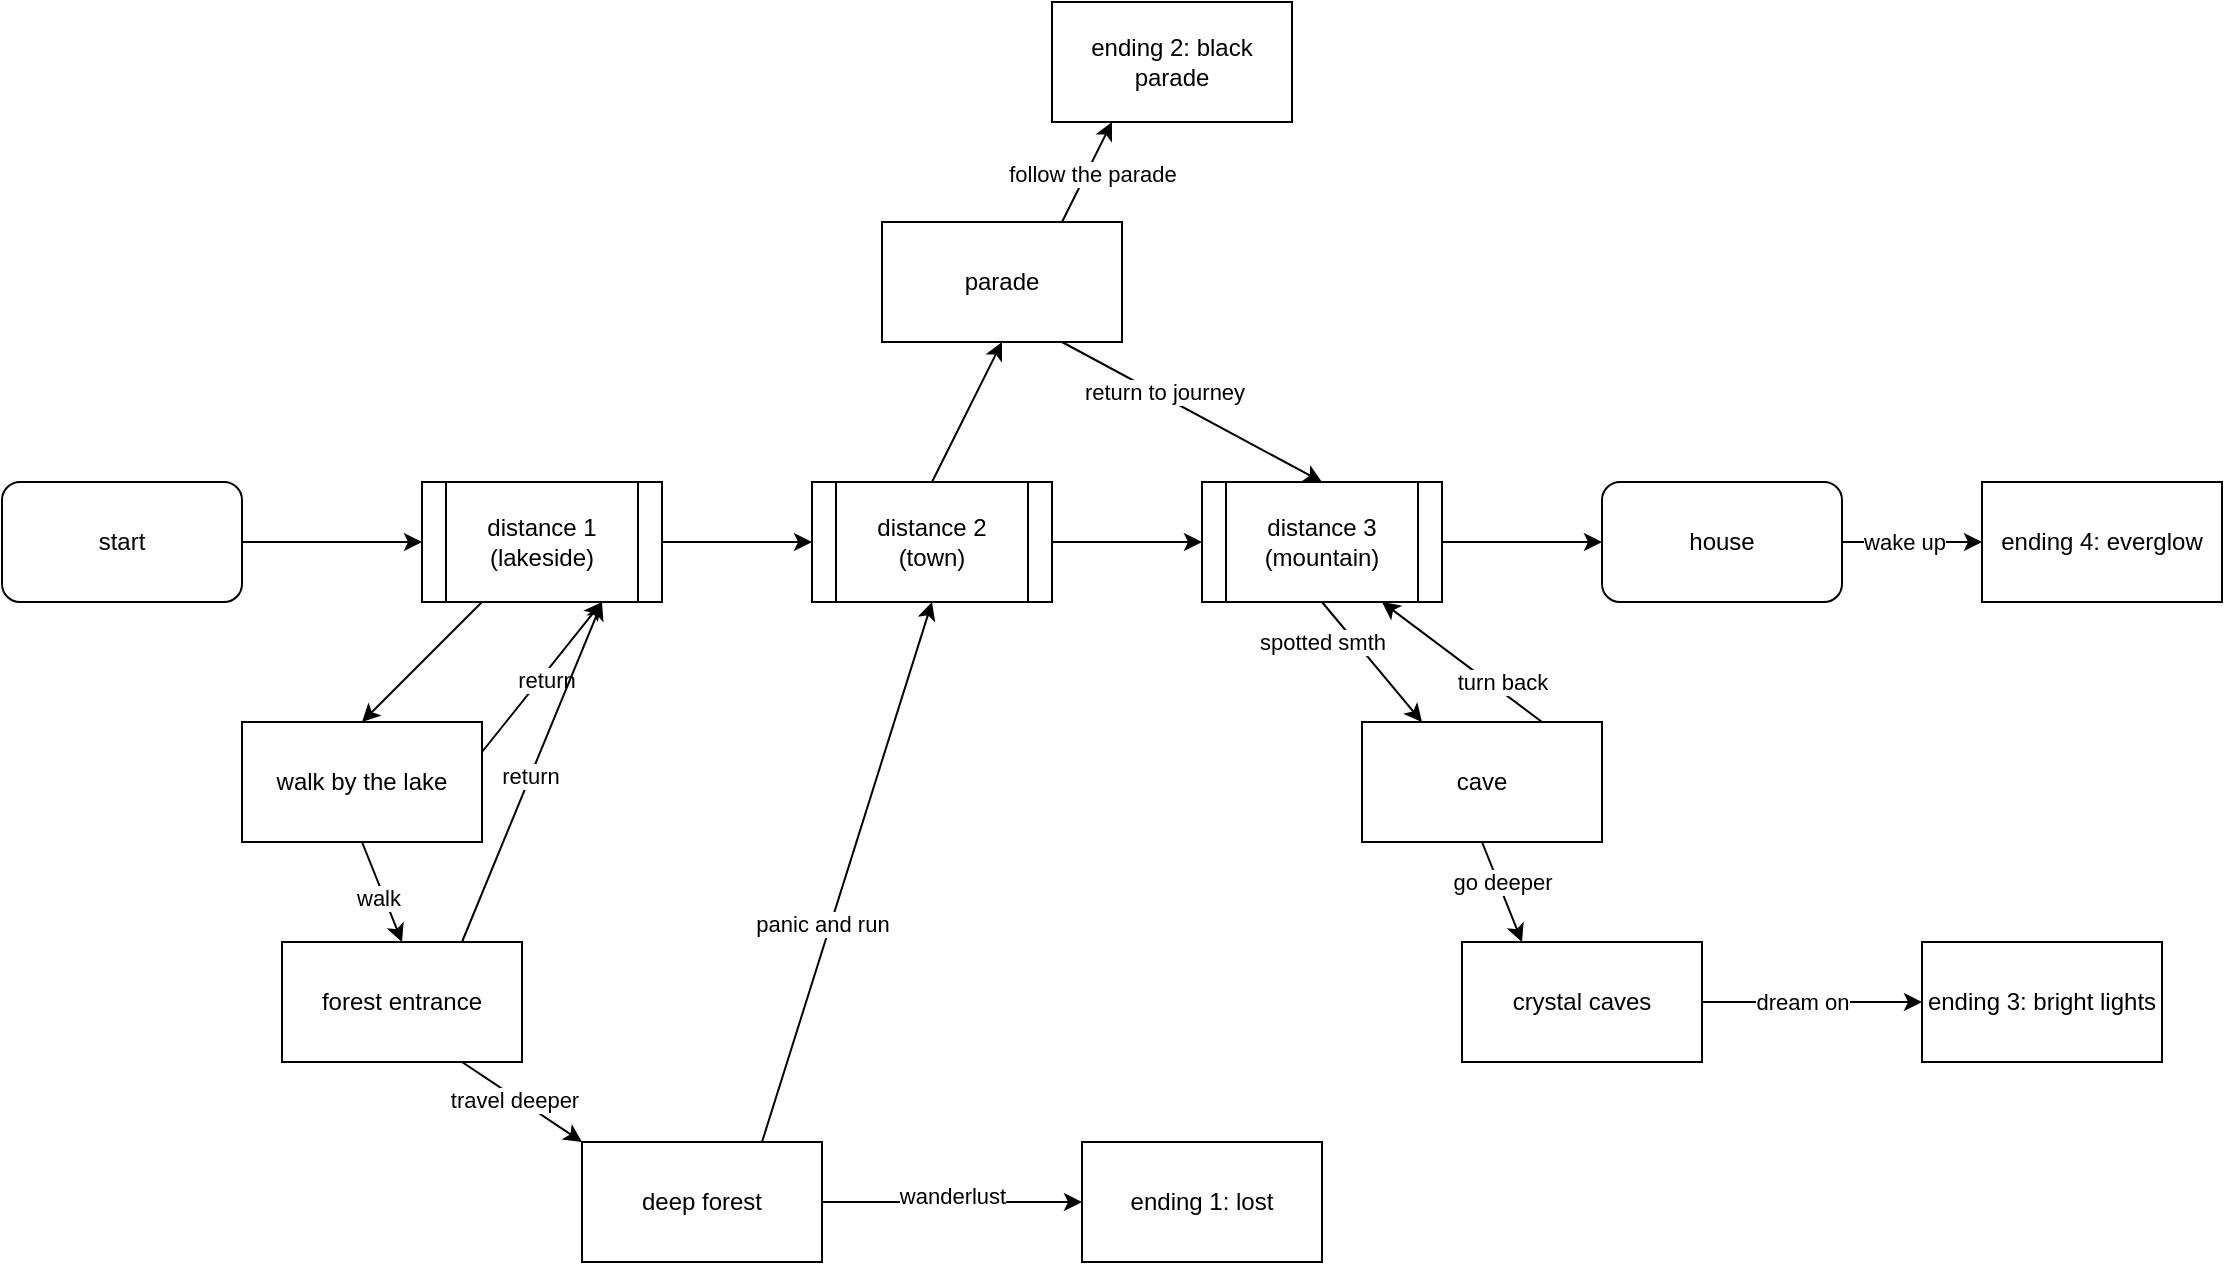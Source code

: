 <mxfile version="24.7.17">
  <diagram name="Page-1" id="yzW9OX0updzHegiOxhuo">
    <mxGraphModel dx="1500" dy="899" grid="1" gridSize="10" guides="1" tooltips="1" connect="1" arrows="1" fold="1" page="1" pageScale="1" pageWidth="850" pageHeight="1100" math="0" shadow="0">
      <root>
        <mxCell id="0" />
        <mxCell id="1" parent="0" />
        <mxCell id="oqTlFT8XGrWvfrj8nNdM-4" style="edgeStyle=orthogonalEdgeStyle;rounded=0;orthogonalLoop=1;jettySize=auto;html=1;exitX=1;exitY=0.5;exitDx=0;exitDy=0;entryX=0;entryY=0.5;entryDx=0;entryDy=0;" parent="1" source="oqTlFT8XGrWvfrj8nNdM-1" target="oqTlFT8XGrWvfrj8nNdM-3" edge="1">
          <mxGeometry relative="1" as="geometry" />
        </mxCell>
        <mxCell id="oqTlFT8XGrWvfrj8nNdM-1" value="start" style="rounded=1;whiteSpace=wrap;html=1;" parent="1" vertex="1">
          <mxGeometry x="110" y="280" width="120" height="60" as="geometry" />
        </mxCell>
        <mxCell id="oqTlFT8XGrWvfrj8nNdM-12" style="rounded=0;orthogonalLoop=1;jettySize=auto;html=1;exitX=0.25;exitY=1;exitDx=0;exitDy=0;entryX=0.5;entryY=0;entryDx=0;entryDy=0;" parent="1" source="oqTlFT8XGrWvfrj8nNdM-3" target="oqTlFT8XGrWvfrj8nNdM-11" edge="1">
          <mxGeometry relative="1" as="geometry" />
        </mxCell>
        <mxCell id="oqTlFT8XGrWvfrj8nNdM-3" value="distance 1&lt;br&gt;(lakeside)" style="shape=process;whiteSpace=wrap;html=1;backgroundOutline=1;" parent="1" vertex="1">
          <mxGeometry x="320" y="280" width="120" height="60" as="geometry" />
        </mxCell>
        <mxCell id="oqTlFT8XGrWvfrj8nNdM-8" style="edgeStyle=orthogonalEdgeStyle;rounded=0;orthogonalLoop=1;jettySize=auto;html=1;exitX=1;exitY=0.5;exitDx=0;exitDy=0;entryX=0;entryY=0.5;entryDx=0;entryDy=0;" parent="1" source="oqTlFT8XGrWvfrj8nNdM-5" target="oqTlFT8XGrWvfrj8nNdM-7" edge="1">
          <mxGeometry relative="1" as="geometry" />
        </mxCell>
        <mxCell id="oqTlFT8XGrWvfrj8nNdM-5" value="distance 2&lt;br&gt;(town)" style="shape=process;whiteSpace=wrap;html=1;backgroundOutline=1;" parent="1" vertex="1">
          <mxGeometry x="515" y="280" width="120" height="60" as="geometry" />
        </mxCell>
        <mxCell id="oqTlFT8XGrWvfrj8nNdM-6" style="edgeStyle=orthogonalEdgeStyle;rounded=0;orthogonalLoop=1;jettySize=auto;html=1;entryX=0;entryY=0.5;entryDx=0;entryDy=0;exitX=1;exitY=0.5;exitDx=0;exitDy=0;" parent="1" source="oqTlFT8XGrWvfrj8nNdM-3" target="oqTlFT8XGrWvfrj8nNdM-5" edge="1">
          <mxGeometry relative="1" as="geometry">
            <mxPoint x="460" y="280" as="sourcePoint" />
          </mxGeometry>
        </mxCell>
        <mxCell id="oqTlFT8XGrWvfrj8nNdM-10" style="edgeStyle=orthogonalEdgeStyle;rounded=0;orthogonalLoop=1;jettySize=auto;html=1;exitX=1;exitY=0.5;exitDx=0;exitDy=0;entryX=0;entryY=0.5;entryDx=0;entryDy=0;" parent="1" source="oqTlFT8XGrWvfrj8nNdM-7" target="oqTlFT8XGrWvfrj8nNdM-9" edge="1">
          <mxGeometry relative="1" as="geometry" />
        </mxCell>
        <mxCell id="oqTlFT8XGrWvfrj8nNdM-21" style="rounded=0;orthogonalLoop=1;jettySize=auto;html=1;exitX=0.5;exitY=1;exitDx=0;exitDy=0;entryX=0.25;entryY=0;entryDx=0;entryDy=0;" parent="1" source="oqTlFT8XGrWvfrj8nNdM-7" target="oqTlFT8XGrWvfrj8nNdM-41" edge="1">
          <mxGeometry relative="1" as="geometry">
            <mxPoint x="860" y="450" as="targetPoint" />
          </mxGeometry>
        </mxCell>
        <mxCell id="oqTlFT8XGrWvfrj8nNdM-50" value="spotted smth" style="edgeLabel;html=1;align=center;verticalAlign=middle;resizable=0;points=[];" parent="oqTlFT8XGrWvfrj8nNdM-21" vertex="1" connectable="0">
          <mxGeometry x="0.063" y="-3" relative="1" as="geometry">
            <mxPoint x="-25" y="-14" as="offset" />
          </mxGeometry>
        </mxCell>
        <mxCell id="oqTlFT8XGrWvfrj8nNdM-7" value="distance 3&lt;br&gt;(mountain)" style="shape=process;whiteSpace=wrap;html=1;backgroundOutline=1;" parent="1" vertex="1">
          <mxGeometry x="710" y="280" width="120" height="60" as="geometry" />
        </mxCell>
        <mxCell id="oqTlFT8XGrWvfrj8nNdM-40" style="edgeStyle=orthogonalEdgeStyle;rounded=0;orthogonalLoop=1;jettySize=auto;html=1;exitX=1;exitY=0.5;exitDx=0;exitDy=0;entryX=0;entryY=0.5;entryDx=0;entryDy=0;" parent="1" source="oqTlFT8XGrWvfrj8nNdM-9" target="oqTlFT8XGrWvfrj8nNdM-39" edge="1">
          <mxGeometry relative="1" as="geometry" />
        </mxCell>
        <mxCell id="oqTlFT8XGrWvfrj8nNdM-54" value="wake up" style="edgeLabel;html=1;align=center;verticalAlign=middle;resizable=0;points=[];" parent="oqTlFT8XGrWvfrj8nNdM-40" vertex="1" connectable="0">
          <mxGeometry x="-0.114" y="4" relative="1" as="geometry">
            <mxPoint y="4" as="offset" />
          </mxGeometry>
        </mxCell>
        <mxCell id="oqTlFT8XGrWvfrj8nNdM-9" value="house" style="rounded=1;whiteSpace=wrap;html=1;" parent="1" vertex="1">
          <mxGeometry x="910" y="280" width="120" height="60" as="geometry" />
        </mxCell>
        <mxCell id="oqTlFT8XGrWvfrj8nNdM-23" style="rounded=0;orthogonalLoop=1;jettySize=auto;html=1;exitX=1;exitY=0.25;exitDx=0;exitDy=0;entryX=0.75;entryY=1;entryDx=0;entryDy=0;" parent="1" source="oqTlFT8XGrWvfrj8nNdM-11" target="oqTlFT8XGrWvfrj8nNdM-3" edge="1">
          <mxGeometry relative="1" as="geometry" />
        </mxCell>
        <mxCell id="oqTlFT8XGrWvfrj8nNdM-24" value="return" style="edgeLabel;html=1;align=center;verticalAlign=middle;resizable=0;points=[];" parent="oqTlFT8XGrWvfrj8nNdM-23" vertex="1" connectable="0">
          <mxGeometry x="-0.013" y="-3" relative="1" as="geometry">
            <mxPoint y="-1" as="offset" />
          </mxGeometry>
        </mxCell>
        <mxCell id="oqTlFT8XGrWvfrj8nNdM-29" style="rounded=0;orthogonalLoop=1;jettySize=auto;html=1;exitX=0.5;exitY=1;exitDx=0;exitDy=0;entryX=0.5;entryY=0;entryDx=0;entryDy=0;" parent="1" source="oqTlFT8XGrWvfrj8nNdM-11" target="oqTlFT8XGrWvfrj8nNdM-25" edge="1">
          <mxGeometry relative="1" as="geometry" />
        </mxCell>
        <mxCell id="oqTlFT8XGrWvfrj8nNdM-30" value="walk" style="edgeLabel;html=1;align=center;verticalAlign=middle;resizable=0;points=[];" parent="oqTlFT8XGrWvfrj8nNdM-29" vertex="1" connectable="0">
          <mxGeometry x="0.069" y="-3" relative="1" as="geometry">
            <mxPoint as="offset" />
          </mxGeometry>
        </mxCell>
        <mxCell id="oqTlFT8XGrWvfrj8nNdM-11" value="walk by the lake" style="rounded=0;whiteSpace=wrap;html=1;" parent="1" vertex="1">
          <mxGeometry x="230" y="400" width="120" height="60" as="geometry" />
        </mxCell>
        <mxCell id="oqTlFT8XGrWvfrj8nNdM-13" style="rounded=0;orthogonalLoop=1;jettySize=auto;html=1;exitX=0.5;exitY=0;exitDx=0;exitDy=0;entryX=0.5;entryY=1;entryDx=0;entryDy=0;" parent="1" source="oqTlFT8XGrWvfrj8nNdM-5" target="oqTlFT8XGrWvfrj8nNdM-14" edge="1">
          <mxGeometry relative="1" as="geometry">
            <mxPoint x="580" y="280" as="sourcePoint" />
          </mxGeometry>
        </mxCell>
        <mxCell id="oqTlFT8XGrWvfrj8nNdM-15" style="rounded=0;orthogonalLoop=1;jettySize=auto;html=1;exitX=0.75;exitY=1;exitDx=0;exitDy=0;entryX=0.5;entryY=0;entryDx=0;entryDy=0;" parent="1" source="oqTlFT8XGrWvfrj8nNdM-14" target="oqTlFT8XGrWvfrj8nNdM-7" edge="1">
          <mxGeometry relative="1" as="geometry" />
        </mxCell>
        <mxCell id="oqTlFT8XGrWvfrj8nNdM-19" value="return to journey" style="edgeLabel;html=1;align=center;verticalAlign=middle;resizable=0;points=[];" parent="oqTlFT8XGrWvfrj8nNdM-15" vertex="1" connectable="0">
          <mxGeometry x="-0.242" y="2" relative="1" as="geometry">
            <mxPoint as="offset" />
          </mxGeometry>
        </mxCell>
        <mxCell id="oqTlFT8XGrWvfrj8nNdM-16" style="rounded=0;orthogonalLoop=1;jettySize=auto;html=1;exitX=0.75;exitY=0;exitDx=0;exitDy=0;entryX=0.25;entryY=1;entryDx=0;entryDy=0;" parent="1" source="oqTlFT8XGrWvfrj8nNdM-14" target="oqTlFT8XGrWvfrj8nNdM-17" edge="1">
          <mxGeometry relative="1" as="geometry">
            <mxPoint x="680" y="100" as="targetPoint" />
          </mxGeometry>
        </mxCell>
        <mxCell id="oqTlFT8XGrWvfrj8nNdM-20" value="follow the parade" style="edgeLabel;html=1;align=center;verticalAlign=middle;resizable=0;points=[];" parent="oqTlFT8XGrWvfrj8nNdM-16" vertex="1" connectable="0">
          <mxGeometry x="0.018" y="-2" relative="1" as="geometry">
            <mxPoint as="offset" />
          </mxGeometry>
        </mxCell>
        <mxCell id="oqTlFT8XGrWvfrj8nNdM-14" value="parade" style="rounded=0;whiteSpace=wrap;html=1;" parent="1" vertex="1">
          <mxGeometry x="550" y="150" width="120" height="60" as="geometry" />
        </mxCell>
        <mxCell id="oqTlFT8XGrWvfrj8nNdM-17" value="ending 2: black parade" style="rounded=0;whiteSpace=wrap;html=1;" parent="1" vertex="1">
          <mxGeometry x="635" y="40" width="120" height="60" as="geometry" />
        </mxCell>
        <mxCell id="oqTlFT8XGrWvfrj8nNdM-28" style="rounded=0;orthogonalLoop=1;jettySize=auto;html=1;exitX=0.75;exitY=1;exitDx=0;exitDy=0;entryX=0;entryY=0;entryDx=0;entryDy=0;" parent="1" source="oqTlFT8XGrWvfrj8nNdM-25" target="oqTlFT8XGrWvfrj8nNdM-26" edge="1">
          <mxGeometry relative="1" as="geometry" />
        </mxCell>
        <mxCell id="oqTlFT8XGrWvfrj8nNdM-34" value="travel deeper" style="edgeLabel;html=1;align=center;verticalAlign=middle;resizable=0;points=[];" parent="oqTlFT8XGrWvfrj8nNdM-28" vertex="1" connectable="0">
          <mxGeometry x="-0.107" y="-1" relative="1" as="geometry">
            <mxPoint as="offset" />
          </mxGeometry>
        </mxCell>
        <mxCell id="oqTlFT8XGrWvfrj8nNdM-31" style="rounded=0;orthogonalLoop=1;jettySize=auto;html=1;exitX=0.75;exitY=0;exitDx=0;exitDy=0;entryX=0.75;entryY=1;entryDx=0;entryDy=0;" parent="1" source="oqTlFT8XGrWvfrj8nNdM-25" target="oqTlFT8XGrWvfrj8nNdM-3" edge="1">
          <mxGeometry relative="1" as="geometry" />
        </mxCell>
        <mxCell id="oqTlFT8XGrWvfrj8nNdM-33" value="return" style="edgeLabel;html=1;align=center;verticalAlign=middle;resizable=0;points=[];" parent="oqTlFT8XGrWvfrj8nNdM-31" vertex="1" connectable="0">
          <mxGeometry x="-0.028" relative="1" as="geometry">
            <mxPoint as="offset" />
          </mxGeometry>
        </mxCell>
        <mxCell id="oqTlFT8XGrWvfrj8nNdM-25" value="forest entrance" style="rounded=0;whiteSpace=wrap;html=1;" parent="1" vertex="1">
          <mxGeometry x="250" y="510" width="120" height="60" as="geometry" />
        </mxCell>
        <mxCell id="oqTlFT8XGrWvfrj8nNdM-27" style="rounded=0;orthogonalLoop=1;jettySize=auto;html=1;exitX=0.75;exitY=0;exitDx=0;exitDy=0;entryX=0.5;entryY=1;entryDx=0;entryDy=0;" parent="1" source="oqTlFT8XGrWvfrj8nNdM-26" target="oqTlFT8XGrWvfrj8nNdM-5" edge="1">
          <mxGeometry relative="1" as="geometry" />
        </mxCell>
        <mxCell id="oqTlFT8XGrWvfrj8nNdM-32" value="panic and run" style="edgeLabel;html=1;align=center;verticalAlign=middle;resizable=0;points=[];" parent="oqTlFT8XGrWvfrj8nNdM-27" vertex="1" connectable="0">
          <mxGeometry x="-0.645" y="3" relative="1" as="geometry">
            <mxPoint x="18" y="-61" as="offset" />
          </mxGeometry>
        </mxCell>
        <mxCell id="oqTlFT8XGrWvfrj8nNdM-35" style="edgeStyle=orthogonalEdgeStyle;rounded=0;orthogonalLoop=1;jettySize=auto;html=1;exitX=1;exitY=0.5;exitDx=0;exitDy=0;entryX=0;entryY=0.5;entryDx=0;entryDy=0;" parent="1" source="oqTlFT8XGrWvfrj8nNdM-26" target="oqTlFT8XGrWvfrj8nNdM-36" edge="1">
          <mxGeometry relative="1" as="geometry">
            <mxPoint x="610" y="640" as="targetPoint" />
          </mxGeometry>
        </mxCell>
        <mxCell id="oqTlFT8XGrWvfrj8nNdM-49" value="wanderlust" style="edgeLabel;html=1;align=center;verticalAlign=middle;resizable=0;points=[];" parent="oqTlFT8XGrWvfrj8nNdM-35" vertex="1" connectable="0">
          <mxGeometry y="3" relative="1" as="geometry">
            <mxPoint as="offset" />
          </mxGeometry>
        </mxCell>
        <mxCell id="oqTlFT8XGrWvfrj8nNdM-26" value="deep forest" style="rounded=0;whiteSpace=wrap;html=1;" parent="1" vertex="1">
          <mxGeometry x="400" y="610" width="120" height="60" as="geometry" />
        </mxCell>
        <mxCell id="oqTlFT8XGrWvfrj8nNdM-36" value="ending 1: lost" style="rounded=0;whiteSpace=wrap;html=1;" parent="1" vertex="1">
          <mxGeometry x="650" y="610" width="120" height="60" as="geometry" />
        </mxCell>
        <mxCell id="oqTlFT8XGrWvfrj8nNdM-39" value="ending 4: everglow" style="rounded=0;whiteSpace=wrap;html=1;" parent="1" vertex="1">
          <mxGeometry x="1100" y="280" width="120" height="60" as="geometry" />
        </mxCell>
        <mxCell id="oqTlFT8XGrWvfrj8nNdM-42" style="rounded=0;orthogonalLoop=1;jettySize=auto;html=1;exitX=0.75;exitY=0;exitDx=0;exitDy=0;entryX=0.75;entryY=1;entryDx=0;entryDy=0;" parent="1" source="oqTlFT8XGrWvfrj8nNdM-41" target="oqTlFT8XGrWvfrj8nNdM-7" edge="1">
          <mxGeometry relative="1" as="geometry" />
        </mxCell>
        <mxCell id="oqTlFT8XGrWvfrj8nNdM-51" value="turn back" style="edgeLabel;html=1;align=center;verticalAlign=middle;resizable=0;points=[];" parent="oqTlFT8XGrWvfrj8nNdM-42" vertex="1" connectable="0">
          <mxGeometry x="-0.071" y="-2" relative="1" as="geometry">
            <mxPoint x="16" y="9" as="offset" />
          </mxGeometry>
        </mxCell>
        <mxCell id="oqTlFT8XGrWvfrj8nNdM-44" style="rounded=0;orthogonalLoop=1;jettySize=auto;html=1;exitX=0.5;exitY=1;exitDx=0;exitDy=0;entryX=0.25;entryY=0;entryDx=0;entryDy=0;" parent="1" source="oqTlFT8XGrWvfrj8nNdM-41" target="oqTlFT8XGrWvfrj8nNdM-43" edge="1">
          <mxGeometry relative="1" as="geometry" />
        </mxCell>
        <mxCell id="oqTlFT8XGrWvfrj8nNdM-48" value="go deeper" style="edgeLabel;html=1;align=center;verticalAlign=middle;resizable=0;points=[];" parent="oqTlFT8XGrWvfrj8nNdM-44" vertex="1" connectable="0">
          <mxGeometry x="-0.176" y="2" relative="1" as="geometry">
            <mxPoint as="offset" />
          </mxGeometry>
        </mxCell>
        <mxCell id="oqTlFT8XGrWvfrj8nNdM-41" value="cave" style="rounded=0;whiteSpace=wrap;html=1;" parent="1" vertex="1">
          <mxGeometry x="790" y="400" width="120" height="60" as="geometry" />
        </mxCell>
        <mxCell id="oqTlFT8XGrWvfrj8nNdM-47" style="edgeStyle=orthogonalEdgeStyle;rounded=0;orthogonalLoop=1;jettySize=auto;html=1;exitX=1;exitY=0.5;exitDx=0;exitDy=0;entryX=0;entryY=0.5;entryDx=0;entryDy=0;" parent="1" source="oqTlFT8XGrWvfrj8nNdM-43" target="oqTlFT8XGrWvfrj8nNdM-46" edge="1">
          <mxGeometry relative="1" as="geometry" />
        </mxCell>
        <mxCell id="oqTlFT8XGrWvfrj8nNdM-52" value="dream on" style="edgeLabel;html=1;align=center;verticalAlign=middle;resizable=0;points=[];" parent="oqTlFT8XGrWvfrj8nNdM-47" vertex="1" connectable="0">
          <mxGeometry x="-0.4" y="2" relative="1" as="geometry">
            <mxPoint x="17" y="2" as="offset" />
          </mxGeometry>
        </mxCell>
        <mxCell id="oqTlFT8XGrWvfrj8nNdM-43" value="crystal caves" style="rounded=0;whiteSpace=wrap;html=1;" parent="1" vertex="1">
          <mxGeometry x="840" y="510" width="120" height="60" as="geometry" />
        </mxCell>
        <mxCell id="oqTlFT8XGrWvfrj8nNdM-46" value="ending 3: bright lights" style="rounded=0;whiteSpace=wrap;html=1;" parent="1" vertex="1">
          <mxGeometry x="1070" y="510" width="120" height="60" as="geometry" />
        </mxCell>
      </root>
    </mxGraphModel>
  </diagram>
</mxfile>
